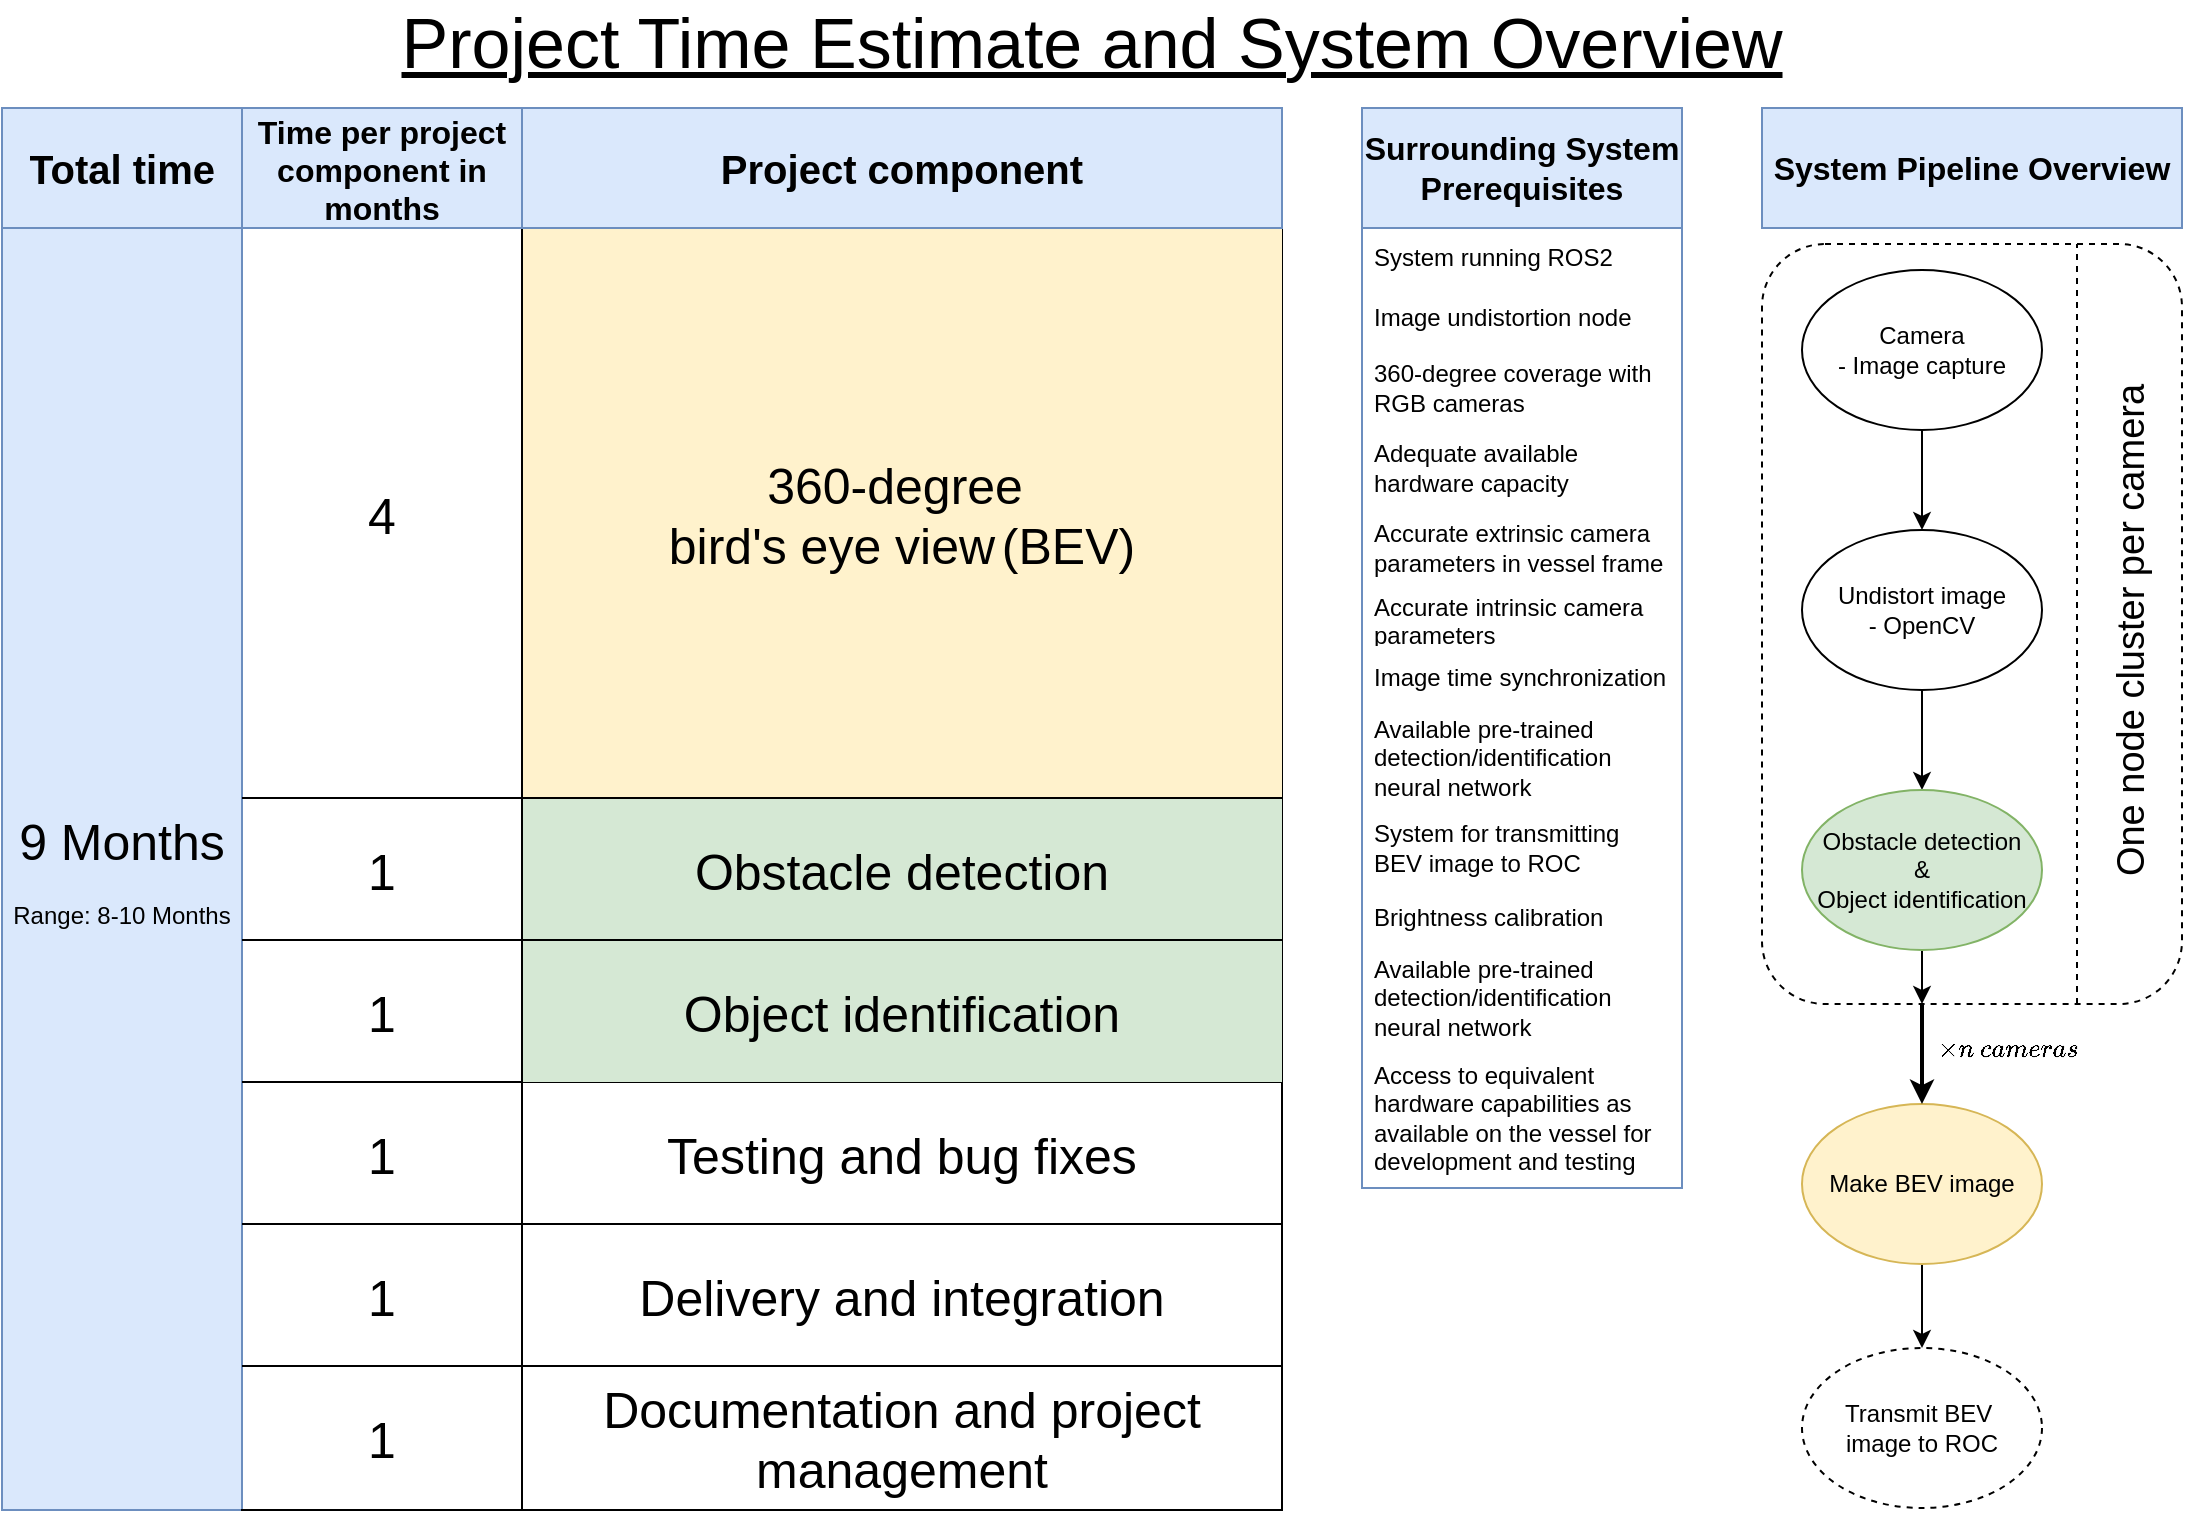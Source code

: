 <mxfile version="22.1.18" type="github">
  <diagram name="Page-1" id="7N6BOnjLWCL92aBEynZF">
    <mxGraphModel dx="2074" dy="1103" grid="1" gridSize="10" guides="1" tooltips="1" connect="1" arrows="1" fold="1" page="1" pageScale="1" pageWidth="1169" pageHeight="827" math="1" shadow="0">
      <root>
        <mxCell id="0" />
        <mxCell id="1" parent="0" />
        <mxCell id="rIWBi2pYtQ52L3yKGh5L-1" value="&lt;div&gt;&lt;font style=&quot;font-size: 25px;&quot;&gt;9 Months&lt;/font&gt;&lt;/div&gt;&lt;br&gt;Range: 8-10 Months" style="rounded=0;whiteSpace=wrap;html=1;fillColor=#dae8fc;strokeColor=#6c8ebf;" vertex="1" parent="1">
          <mxGeometry x="40" y="160" width="120" height="641" as="geometry" />
        </mxCell>
        <mxCell id="rIWBi2pYtQ52L3yKGh5L-2" value="" style="shape=table;startSize=0;container=1;collapsible=0;childLayout=tableLayout;fontSize=22;fillColor=none;strokeWidth=1;left=0;" vertex="1" parent="1">
          <mxGeometry x="160" y="160" width="520" height="641" as="geometry" />
        </mxCell>
        <mxCell id="rIWBi2pYtQ52L3yKGh5L-3" value="" style="shape=tableRow;horizontal=0;startSize=0;swimlaneHead=0;swimlaneBody=0;strokeColor=inherit;top=0;left=0;bottom=0;right=0;collapsible=0;dropTarget=0;fillColor=none;points=[[0,0.5],[1,0.5]];portConstraint=eastwest;fontSize=16;" vertex="1" parent="rIWBi2pYtQ52L3yKGh5L-2">
          <mxGeometry width="520" height="285" as="geometry" />
        </mxCell>
        <mxCell id="rIWBi2pYtQ52L3yKGh5L-4" value="4" style="shape=partialRectangle;html=1;whiteSpace=wrap;connectable=0;strokeColor=default;overflow=hidden;fillColor=none;top=0;left=0;bottom=0;right=0;pointerEvents=1;fontSize=25;" vertex="1" parent="rIWBi2pYtQ52L3yKGh5L-3">
          <mxGeometry width="140" height="285" as="geometry">
            <mxRectangle width="140" height="285" as="alternateBounds" />
          </mxGeometry>
        </mxCell>
        <mxCell id="rIWBi2pYtQ52L3yKGh5L-5" value="&lt;div&gt;360-degree&amp;nbsp;&lt;/div&gt;&lt;div&gt;bird&#39;s eye view&lt;font style=&quot;font-size: 12px;&quot;&gt; &lt;/font&gt;&lt;font style=&quot;font-size: 25px;&quot;&gt;(BEV)&lt;/font&gt;&lt;br&gt;&lt;/div&gt;" style="shape=partialRectangle;html=1;whiteSpace=wrap;connectable=0;overflow=hidden;top=0;left=1;bottom=1;right=0;pointerEvents=1;fontSize=25;fillStyle=auto;strokeWidth=1;fillColor=#fff2cc;strokeColor=#000000;" vertex="1" parent="rIWBi2pYtQ52L3yKGh5L-3">
          <mxGeometry x="140" width="380" height="285" as="geometry">
            <mxRectangle width="380" height="285" as="alternateBounds" />
          </mxGeometry>
        </mxCell>
        <mxCell id="rIWBi2pYtQ52L3yKGh5L-6" value="" style="shape=tableRow;horizontal=0;startSize=0;swimlaneHead=0;swimlaneBody=0;strokeColor=inherit;top=0;left=0;bottom=0;right=0;collapsible=0;dropTarget=0;fillColor=none;points=[[0,0.5],[1,0.5]];portConstraint=eastwest;fontSize=16;" vertex="1" parent="rIWBi2pYtQ52L3yKGh5L-2">
          <mxGeometry y="285" width="520" height="71" as="geometry" />
        </mxCell>
        <mxCell id="rIWBi2pYtQ52L3yKGh5L-7" value="1" style="shape=partialRectangle;html=1;whiteSpace=wrap;connectable=0;strokeColor=inherit;overflow=hidden;fillColor=none;top=0;left=0;bottom=0;right=0;pointerEvents=1;fontSize=25;" vertex="1" parent="rIWBi2pYtQ52L3yKGh5L-6">
          <mxGeometry width="140" height="71" as="geometry">
            <mxRectangle width="140" height="71" as="alternateBounds" />
          </mxGeometry>
        </mxCell>
        <mxCell id="rIWBi2pYtQ52L3yKGh5L-8" value="Obstacle detection" style="shape=partialRectangle;html=1;whiteSpace=wrap;connectable=0;strokeColor=#000000;overflow=hidden;fillColor=#d5e8d4;top=1;left=1;bottom=1;right=0;pointerEvents=1;fontSize=25;" vertex="1" parent="rIWBi2pYtQ52L3yKGh5L-6">
          <mxGeometry x="140" width="380" height="71" as="geometry">
            <mxRectangle width="380" height="71" as="alternateBounds" />
          </mxGeometry>
        </mxCell>
        <mxCell id="rIWBi2pYtQ52L3yKGh5L-9" value="" style="shape=tableRow;horizontal=0;startSize=0;swimlaneHead=0;swimlaneBody=0;strokeColor=inherit;top=0;left=0;bottom=0;right=0;collapsible=0;dropTarget=0;fillColor=none;points=[[0,0.5],[1,0.5]];portConstraint=eastwest;fontSize=16;" vertex="1" parent="rIWBi2pYtQ52L3yKGh5L-2">
          <mxGeometry y="356" width="520" height="71" as="geometry" />
        </mxCell>
        <mxCell id="rIWBi2pYtQ52L3yKGh5L-10" value="1" style="shape=partialRectangle;html=1;whiteSpace=wrap;connectable=0;strokeColor=inherit;overflow=hidden;fillColor=none;top=0;left=0;bottom=0;right=0;pointerEvents=1;fontSize=25;" vertex="1" parent="rIWBi2pYtQ52L3yKGh5L-9">
          <mxGeometry width="140" height="71" as="geometry">
            <mxRectangle width="140" height="71" as="alternateBounds" />
          </mxGeometry>
        </mxCell>
        <mxCell id="rIWBi2pYtQ52L3yKGh5L-11" value="Object identification" style="shape=partialRectangle;html=1;whiteSpace=wrap;connectable=0;strokeColor=#000000;overflow=hidden;fillColor=#d5e8d4;top=1;left=1;bottom=0;right=0;pointerEvents=1;fontSize=25;" vertex="1" parent="rIWBi2pYtQ52L3yKGh5L-9">
          <mxGeometry x="140" width="380" height="71" as="geometry">
            <mxRectangle width="380" height="71" as="alternateBounds" />
          </mxGeometry>
        </mxCell>
        <mxCell id="rIWBi2pYtQ52L3yKGh5L-12" style="shape=tableRow;horizontal=0;startSize=0;swimlaneHead=0;swimlaneBody=0;strokeColor=inherit;top=0;left=0;bottom=0;right=0;collapsible=0;dropTarget=0;fillColor=none;points=[[0,0.5],[1,0.5]];portConstraint=eastwest;fontSize=16;" vertex="1" parent="rIWBi2pYtQ52L3yKGh5L-2">
          <mxGeometry y="427" width="520" height="71" as="geometry" />
        </mxCell>
        <mxCell id="rIWBi2pYtQ52L3yKGh5L-13" value="1" style="shape=partialRectangle;html=1;whiteSpace=wrap;connectable=0;strokeColor=inherit;overflow=hidden;fillColor=none;top=0;left=0;bottom=0;right=0;pointerEvents=1;fontSize=25;" vertex="1" parent="rIWBi2pYtQ52L3yKGh5L-12">
          <mxGeometry width="140" height="71" as="geometry">
            <mxRectangle width="140" height="71" as="alternateBounds" />
          </mxGeometry>
        </mxCell>
        <mxCell id="rIWBi2pYtQ52L3yKGh5L-14" value="Testing and bug fixes" style="shape=partialRectangle;html=1;whiteSpace=wrap;connectable=0;strokeColor=inherit;overflow=hidden;fillColor=none;top=0;left=0;bottom=0;right=0;pointerEvents=1;fontSize=25;" vertex="1" parent="rIWBi2pYtQ52L3yKGh5L-12">
          <mxGeometry x="140" width="380" height="71" as="geometry">
            <mxRectangle width="380" height="71" as="alternateBounds" />
          </mxGeometry>
        </mxCell>
        <mxCell id="rIWBi2pYtQ52L3yKGh5L-15" style="shape=tableRow;horizontal=0;startSize=0;swimlaneHead=0;swimlaneBody=0;strokeColor=inherit;top=0;left=0;bottom=0;right=0;collapsible=0;dropTarget=0;fillColor=none;points=[[0,0.5],[1,0.5]];portConstraint=eastwest;fontSize=16;" vertex="1" parent="rIWBi2pYtQ52L3yKGh5L-2">
          <mxGeometry y="498" width="520" height="71" as="geometry" />
        </mxCell>
        <mxCell id="rIWBi2pYtQ52L3yKGh5L-16" value="1" style="shape=partialRectangle;html=1;whiteSpace=wrap;connectable=0;strokeColor=inherit;overflow=hidden;fillColor=none;top=0;left=0;bottom=0;right=0;pointerEvents=1;fontSize=25;" vertex="1" parent="rIWBi2pYtQ52L3yKGh5L-15">
          <mxGeometry width="140" height="71" as="geometry">
            <mxRectangle width="140" height="71" as="alternateBounds" />
          </mxGeometry>
        </mxCell>
        <mxCell id="rIWBi2pYtQ52L3yKGh5L-17" value="Delivery and integration" style="shape=partialRectangle;html=1;whiteSpace=wrap;connectable=0;strokeColor=inherit;overflow=hidden;fillColor=none;top=0;left=0;bottom=0;right=0;pointerEvents=1;fontSize=25;" vertex="1" parent="rIWBi2pYtQ52L3yKGh5L-15">
          <mxGeometry x="140" width="380" height="71" as="geometry">
            <mxRectangle width="380" height="71" as="alternateBounds" />
          </mxGeometry>
        </mxCell>
        <mxCell id="rIWBi2pYtQ52L3yKGh5L-18" style="shape=tableRow;horizontal=0;startSize=0;swimlaneHead=0;swimlaneBody=0;strokeColor=inherit;top=0;left=0;bottom=0;right=0;collapsible=0;dropTarget=0;fillColor=none;points=[[0,0.5],[1,0.5]];portConstraint=eastwest;fontSize=16;" vertex="1" parent="rIWBi2pYtQ52L3yKGh5L-2">
          <mxGeometry y="569" width="520" height="72" as="geometry" />
        </mxCell>
        <mxCell id="rIWBi2pYtQ52L3yKGh5L-19" value="1" style="shape=partialRectangle;html=1;whiteSpace=wrap;connectable=0;strokeColor=inherit;overflow=hidden;fillColor=none;top=0;left=0;bottom=0;right=0;pointerEvents=1;fontSize=25;" vertex="1" parent="rIWBi2pYtQ52L3yKGh5L-18">
          <mxGeometry width="140" height="72" as="geometry">
            <mxRectangle width="140" height="72" as="alternateBounds" />
          </mxGeometry>
        </mxCell>
        <mxCell id="rIWBi2pYtQ52L3yKGh5L-20" value="Documentation and project management" style="shape=partialRectangle;html=1;whiteSpace=wrap;connectable=0;strokeColor=inherit;overflow=hidden;fillColor=none;top=0;left=0;bottom=0;right=0;pointerEvents=1;fontSize=25;" vertex="1" parent="rIWBi2pYtQ52L3yKGh5L-18">
          <mxGeometry x="140" width="380" height="72" as="geometry">
            <mxRectangle width="380" height="72" as="alternateBounds" />
          </mxGeometry>
        </mxCell>
        <mxCell id="rIWBi2pYtQ52L3yKGh5L-21" value="" style="shape=table;startSize=0;container=1;collapsible=0;childLayout=tableLayout;fontSize=16;fillColor=#dae8fc;labelBackgroundColor=none;strokeColor=#6c8ebf;gradientColor=none;rounded=0;fontStyle=1" vertex="1" parent="1">
          <mxGeometry x="40" y="100" width="640" height="60" as="geometry" />
        </mxCell>
        <mxCell id="rIWBi2pYtQ52L3yKGh5L-22" value="" style="shape=tableRow;horizontal=0;startSize=0;swimlaneHead=0;swimlaneBody=0;strokeColor=inherit;top=0;left=0;bottom=0;right=0;collapsible=0;dropTarget=0;fillColor=none;points=[[0,0.5],[1,0.5]];portConstraint=eastwest;fontSize=16;" vertex="1" parent="rIWBi2pYtQ52L3yKGh5L-21">
          <mxGeometry width="640" height="60" as="geometry" />
        </mxCell>
        <mxCell id="rIWBi2pYtQ52L3yKGh5L-23" value="&lt;div style=&quot;font-size: 24px;&quot;&gt;&lt;font style=&quot;font-size: 24px;&quot;&gt;&lt;b style=&quot;font-size: 20px;&quot;&gt;&lt;font style=&quot;font-size: 20px;&quot;&gt;Total time&lt;br&gt;&lt;/font&gt;&lt;/b&gt;&lt;/font&gt;&lt;/div&gt;" style="shape=partialRectangle;html=1;whiteSpace=wrap;connectable=0;strokeColor=inherit;overflow=hidden;fillColor=none;top=0;left=0;bottom=0;right=0;pointerEvents=1;fontSize=16;" vertex="1" parent="rIWBi2pYtQ52L3yKGh5L-22">
          <mxGeometry width="120" height="60" as="geometry">
            <mxRectangle width="120" height="60" as="alternateBounds" />
          </mxGeometry>
        </mxCell>
        <mxCell id="rIWBi2pYtQ52L3yKGh5L-24" value="&lt;b&gt;Time per project component in months&lt;/b&gt;" style="shape=partialRectangle;html=1;whiteSpace=wrap;connectable=0;strokeColor=inherit;overflow=hidden;fillColor=none;top=0;left=0;bottom=0;right=0;pointerEvents=1;fontSize=16;" vertex="1" parent="rIWBi2pYtQ52L3yKGh5L-22">
          <mxGeometry x="120" width="140" height="60" as="geometry">
            <mxRectangle width="140" height="60" as="alternateBounds" />
          </mxGeometry>
        </mxCell>
        <mxCell id="rIWBi2pYtQ52L3yKGh5L-25" value="&lt;font size=&quot;1&quot;&gt;&lt;b&gt;&lt;font style=&quot;font-size: 20px;&quot;&gt;Project component &lt;/font&gt;&lt;/b&gt;&lt;/font&gt;" style="shape=partialRectangle;html=1;whiteSpace=wrap;connectable=0;strokeColor=inherit;overflow=hidden;fillColor=none;top=0;left=0;bottom=0;right=0;pointerEvents=1;fontSize=16;" vertex="1" parent="rIWBi2pYtQ52L3yKGh5L-22">
          <mxGeometry x="260" width="380" height="60" as="geometry">
            <mxRectangle width="380" height="60" as="alternateBounds" />
          </mxGeometry>
        </mxCell>
        <mxCell id="rIWBi2pYtQ52L3yKGh5L-76" value="&lt;b&gt;&lt;font style=&quot;font-size: 16px;&quot;&gt;Surrounding System Prerequisites&lt;/font&gt;&lt;/b&gt;" style="swimlane;fontStyle=0;childLayout=stackLayout;horizontal=1;startSize=60;horizontalStack=0;resizeParent=1;resizeParentMax=0;resizeLast=0;collapsible=1;marginBottom=0;whiteSpace=wrap;html=1;rounded=0;fillColor=#dae8fc;strokeColor=#6c8ebf;" vertex="1" parent="1">
          <mxGeometry x="720" y="100" width="160" height="540" as="geometry">
            <mxRectangle x="480" y="40" width="220" height="30" as="alternateBounds" />
          </mxGeometry>
        </mxCell>
        <mxCell id="rIWBi2pYtQ52L3yKGh5L-77" value="System running ROS2" style="text;strokeColor=none;fillColor=none;align=left;verticalAlign=middle;spacingLeft=4;spacingRight=4;overflow=hidden;points=[[0,0.5],[1,0.5]];portConstraint=eastwest;rotatable=0;whiteSpace=wrap;html=1;" vertex="1" parent="rIWBi2pYtQ52L3yKGh5L-76">
          <mxGeometry y="60" width="160" height="30" as="geometry" />
        </mxCell>
        <mxCell id="rIWBi2pYtQ52L3yKGh5L-78" value="Image undistortion node" style="text;strokeColor=none;fillColor=none;align=left;verticalAlign=middle;spacingLeft=4;spacingRight=4;overflow=hidden;points=[[0,0.5],[1,0.5]];portConstraint=eastwest;rotatable=0;whiteSpace=wrap;html=1;" vertex="1" parent="rIWBi2pYtQ52L3yKGh5L-76">
          <mxGeometry y="90" width="160" height="30" as="geometry" />
        </mxCell>
        <mxCell id="rIWBi2pYtQ52L3yKGh5L-85" value="360-degree coverage with RGB cameras" style="text;strokeColor=none;fillColor=none;align=left;verticalAlign=middle;spacingLeft=4;spacingRight=4;overflow=hidden;points=[[0,0.5],[1,0.5]];portConstraint=eastwest;rotatable=0;whiteSpace=wrap;html=1;" vertex="1" parent="rIWBi2pYtQ52L3yKGh5L-76">
          <mxGeometry y="120" width="160" height="40" as="geometry" />
        </mxCell>
        <mxCell id="rIWBi2pYtQ52L3yKGh5L-80" value="Adequate&lt;strong&gt; &lt;/strong&gt;available hardware capacity" style="text;strokeColor=none;fillColor=none;align=left;verticalAlign=middle;spacingLeft=4;spacingRight=4;overflow=hidden;points=[[0,0.5],[1,0.5]];portConstraint=eastwest;rotatable=0;whiteSpace=wrap;html=1;" vertex="1" parent="rIWBi2pYtQ52L3yKGh5L-76">
          <mxGeometry y="160" width="160" height="40" as="geometry" />
        </mxCell>
        <mxCell id="rIWBi2pYtQ52L3yKGh5L-81" value="Accurate extrinsic camera parameters in vessel frame" style="text;strokeColor=none;fillColor=none;align=left;verticalAlign=middle;spacingLeft=4;spacingRight=4;overflow=hidden;points=[[0,0.5],[1,0.5]];portConstraint=eastwest;rotatable=0;whiteSpace=wrap;html=1;" vertex="1" parent="rIWBi2pYtQ52L3yKGh5L-76">
          <mxGeometry y="200" width="160" height="40" as="geometry" />
        </mxCell>
        <mxCell id="rIWBi2pYtQ52L3yKGh5L-82" value="Accurate intrinsic camera parameters" style="text;strokeColor=none;fillColor=none;align=left;verticalAlign=middle;spacingLeft=4;spacingRight=4;overflow=hidden;points=[[0,0.5],[1,0.5]];portConstraint=eastwest;rotatable=0;whiteSpace=wrap;html=1;" vertex="1" parent="rIWBi2pYtQ52L3yKGh5L-76">
          <mxGeometry y="240" width="160" height="30" as="geometry" />
        </mxCell>
        <mxCell id="rIWBi2pYtQ52L3yKGh5L-79" value="Image time synchronization" style="text;strokeColor=none;fillColor=none;align=left;verticalAlign=middle;spacingLeft=4;spacingRight=4;overflow=hidden;points=[[0,0.5],[1,0.5]];portConstraint=eastwest;rotatable=0;whiteSpace=wrap;html=1;" vertex="1" parent="rIWBi2pYtQ52L3yKGh5L-76">
          <mxGeometry y="270" width="160" height="30" as="geometry" />
        </mxCell>
        <mxCell id="rIWBi2pYtQ52L3yKGh5L-86" value="Available pre-trained detection/identification neural network" style="text;strokeColor=none;fillColor=none;align=left;verticalAlign=middle;spacingLeft=4;spacingRight=4;overflow=hidden;points=[[0,0.5],[1,0.5]];portConstraint=eastwest;rotatable=0;whiteSpace=wrap;html=1;" vertex="1" parent="rIWBi2pYtQ52L3yKGh5L-76">
          <mxGeometry y="300" width="160" height="50" as="geometry" />
        </mxCell>
        <mxCell id="rIWBi2pYtQ52L3yKGh5L-83" value="System for transmitting BEV image to ROC" style="text;strokeColor=none;fillColor=none;align=left;verticalAlign=middle;spacingLeft=4;spacingRight=4;overflow=hidden;points=[[0,0.5],[1,0.5]];portConstraint=eastwest;rotatable=0;whiteSpace=wrap;html=1;" vertex="1" parent="rIWBi2pYtQ52L3yKGh5L-76">
          <mxGeometry y="350" width="160" height="40" as="geometry" />
        </mxCell>
        <mxCell id="rIWBi2pYtQ52L3yKGh5L-84" value="Brightness calibration" style="text;strokeColor=none;fillColor=none;align=left;verticalAlign=middle;spacingLeft=4;spacingRight=4;overflow=hidden;points=[[0,0.5],[1,0.5]];portConstraint=eastwest;rotatable=0;whiteSpace=wrap;html=1;" vertex="1" parent="rIWBi2pYtQ52L3yKGh5L-76">
          <mxGeometry y="390" width="160" height="30" as="geometry" />
        </mxCell>
        <mxCell id="rIWBi2pYtQ52L3yKGh5L-124" value="Available pre-trained detection/identification neural network" style="text;strokeColor=none;fillColor=none;align=left;verticalAlign=middle;spacingLeft=4;spacingRight=4;overflow=hidden;points=[[0,0.5],[1,0.5]];portConstraint=eastwest;rotatable=0;whiteSpace=wrap;html=1;" vertex="1" parent="rIWBi2pYtQ52L3yKGh5L-76">
          <mxGeometry y="420" width="160" height="50" as="geometry" />
        </mxCell>
        <mxCell id="rIWBi2pYtQ52L3yKGh5L-125" value="Access to equivalent hardware capabilities as available on the vessel for development and testing" style="text;strokeColor=none;fillColor=none;align=left;verticalAlign=middle;spacingLeft=4;spacingRight=4;overflow=hidden;points=[[0,0.5],[1,0.5]];portConstraint=eastwest;rotatable=0;whiteSpace=wrap;html=1;" vertex="1" parent="rIWBi2pYtQ52L3yKGh5L-76">
          <mxGeometry y="470" width="160" height="70" as="geometry" />
        </mxCell>
        <mxCell id="rIWBi2pYtQ52L3yKGh5L-102" value="" style="rounded=1;whiteSpace=wrap;html=1;fillColor=none;dashed=1;" vertex="1" parent="1">
          <mxGeometry x="920" y="168" width="210" height="380" as="geometry" />
        </mxCell>
        <mxCell id="rIWBi2pYtQ52L3yKGh5L-103" style="edgeStyle=orthogonalEdgeStyle;rounded=0;orthogonalLoop=1;jettySize=auto;html=1;exitX=0.5;exitY=1;exitDx=0;exitDy=0;entryX=0.5;entryY=0;entryDx=0;entryDy=0;" edge="1" parent="1" source="rIWBi2pYtQ52L3yKGh5L-104" target="rIWBi2pYtQ52L3yKGh5L-106">
          <mxGeometry relative="1" as="geometry" />
        </mxCell>
        <mxCell id="rIWBi2pYtQ52L3yKGh5L-104" value="&lt;div&gt;Camera&lt;/div&gt;&lt;div&gt;- Image capture&lt;br&gt;&lt;/div&gt;" style="ellipse;whiteSpace=wrap;html=1;" vertex="1" parent="1">
          <mxGeometry x="940" y="181" width="120" height="80" as="geometry" />
        </mxCell>
        <mxCell id="rIWBi2pYtQ52L3yKGh5L-105" style="edgeStyle=orthogonalEdgeStyle;rounded=0;orthogonalLoop=1;jettySize=auto;html=1;exitX=0.5;exitY=1;exitDx=0;exitDy=0;entryX=0.5;entryY=0;entryDx=0;entryDy=0;" edge="1" parent="1" source="rIWBi2pYtQ52L3yKGh5L-106" target="rIWBi2pYtQ52L3yKGh5L-108">
          <mxGeometry relative="1" as="geometry" />
        </mxCell>
        <mxCell id="rIWBi2pYtQ52L3yKGh5L-106" value="&lt;div&gt;Undistort image&lt;/div&gt;&lt;div&gt;- OpenCV&lt;br&gt;&lt;/div&gt;" style="ellipse;whiteSpace=wrap;html=1;" vertex="1" parent="1">
          <mxGeometry x="940" y="311" width="120" height="80" as="geometry" />
        </mxCell>
        <mxCell id="rIWBi2pYtQ52L3yKGh5L-119" style="edgeStyle=orthogonalEdgeStyle;rounded=0;orthogonalLoop=1;jettySize=auto;html=1;exitX=0.5;exitY=1;exitDx=0;exitDy=0;" edge="1" parent="1" source="rIWBi2pYtQ52L3yKGh5L-108">
          <mxGeometry relative="1" as="geometry">
            <mxPoint x="1000" y="548" as="targetPoint" />
          </mxGeometry>
        </mxCell>
        <mxCell id="rIWBi2pYtQ52L3yKGh5L-108" value="&lt;div&gt;Obstacle detection&lt;/div&gt;&lt;div&gt;&amp;amp;&lt;/div&gt;&lt;div&gt;Object identification&lt;br&gt;&lt;/div&gt;" style="ellipse;whiteSpace=wrap;html=1;fillColor=#d5e8d4;strokeColor=#82b366;" vertex="1" parent="1">
          <mxGeometry x="940" y="441" width="120" height="80" as="geometry" />
        </mxCell>
        <mxCell id="rIWBi2pYtQ52L3yKGh5L-109" style="edgeStyle=orthogonalEdgeStyle;rounded=0;orthogonalLoop=1;jettySize=auto;html=1;exitX=0.5;exitY=1;exitDx=0;exitDy=0;entryX=0.5;entryY=0;entryDx=0;entryDy=0;" edge="1" parent="1" source="rIWBi2pYtQ52L3yKGh5L-110" target="rIWBi2pYtQ52L3yKGh5L-123">
          <mxGeometry relative="1" as="geometry">
            <mxPoint x="1000" y="734" as="targetPoint" />
          </mxGeometry>
        </mxCell>
        <mxCell id="rIWBi2pYtQ52L3yKGh5L-110" value="Make BEV image" style="ellipse;whiteSpace=wrap;html=1;fillColor=#fff2cc;strokeColor=#d6b656;" vertex="1" parent="1">
          <mxGeometry x="940" y="598" width="120" height="80" as="geometry" />
        </mxCell>
        <mxCell id="rIWBi2pYtQ52L3yKGh5L-111" value="" style="endArrow=none;html=1;rounded=0;entryX=0.75;entryY=0;entryDx=0;entryDy=0;exitX=0.75;exitY=1;exitDx=0;exitDy=0;dashed=1;" edge="1" parent="1" source="rIWBi2pYtQ52L3yKGh5L-102" target="rIWBi2pYtQ52L3yKGh5L-102">
          <mxGeometry width="50" height="50" relative="1" as="geometry">
            <mxPoint x="1260" y="731" as="sourcePoint" />
            <mxPoint x="1310" y="681" as="targetPoint" />
          </mxGeometry>
        </mxCell>
        <mxCell id="rIWBi2pYtQ52L3yKGh5L-112" value="&lt;div style=&quot;font-size: 13px;&quot;&gt;&lt;font style=&quot;font-size: 19px;&quot;&gt;One node cluster per camera&lt;/font&gt;&lt;/div&gt;" style="text;html=1;strokeColor=none;fillColor=none;align=center;verticalAlign=middle;whiteSpace=wrap;rounded=0;rotation=-90;" vertex="1" parent="1">
          <mxGeometry x="975" y="346" width="260" height="30" as="geometry" />
        </mxCell>
        <mxCell id="rIWBi2pYtQ52L3yKGh5L-116" style="edgeStyle=orthogonalEdgeStyle;rounded=0;orthogonalLoop=1;jettySize=auto;html=1;entryX=0.5;entryY=0;entryDx=0;entryDy=0;strokeWidth=2;" edge="1" parent="1">
          <mxGeometry relative="1" as="geometry">
            <mxPoint x="1000" y="548" as="sourcePoint" />
            <mxPoint x="1000" y="598" as="targetPoint" />
            <Array as="points">
              <mxPoint x="1000" y="577" />
              <mxPoint x="1000" y="577" />
            </Array>
          </mxGeometry>
        </mxCell>
        <mxCell id="rIWBi2pYtQ52L3yKGh5L-120" value=" $$\times n \:cameras$$" style="edgeLabel;html=1;align=center;verticalAlign=middle;resizable=0;points=[];" vertex="1" connectable="0" parent="rIWBi2pYtQ52L3yKGh5L-116">
          <mxGeometry x="0.082" relative="1" as="geometry">
            <mxPoint x="43" y="-4" as="offset" />
          </mxGeometry>
        </mxCell>
        <mxCell id="rIWBi2pYtQ52L3yKGh5L-123" value="&lt;div&gt;Transmit BEV&amp;nbsp;&lt;/div&gt;&lt;div&gt;image to ROC&lt;/div&gt;" style="ellipse;whiteSpace=wrap;html=1;dashed=1;" vertex="1" parent="1">
          <mxGeometry x="940" y="720" width="120" height="80" as="geometry" />
        </mxCell>
        <mxCell id="rIWBi2pYtQ52L3yKGh5L-127" value="&lt;b&gt;&lt;font style=&quot;font-size: 16px;&quot;&gt;System Pipeline Overview&lt;/font&gt;&lt;/b&gt;" style="text;html=1;strokeColor=#6c8ebf;fillColor=#dae8fc;align=center;verticalAlign=middle;whiteSpace=wrap;rounded=0;" vertex="1" parent="1">
          <mxGeometry x="920" y="100" width="210" height="60" as="geometry" />
        </mxCell>
        <mxCell id="rIWBi2pYtQ52L3yKGh5L-134" value="&lt;font size=&quot;1&quot;&gt;&lt;u style=&quot;font-size: 35px;&quot;&gt;Project Time Estimate and System Overview &lt;/u&gt;&lt;/font&gt;" style="text;html=1;strokeColor=none;fillColor=none;align=center;verticalAlign=middle;whiteSpace=wrap;rounded=0;" vertex="1" parent="1">
          <mxGeometry x="230" y="47" width="710" height="40" as="geometry" />
        </mxCell>
      </root>
    </mxGraphModel>
  </diagram>
</mxfile>
